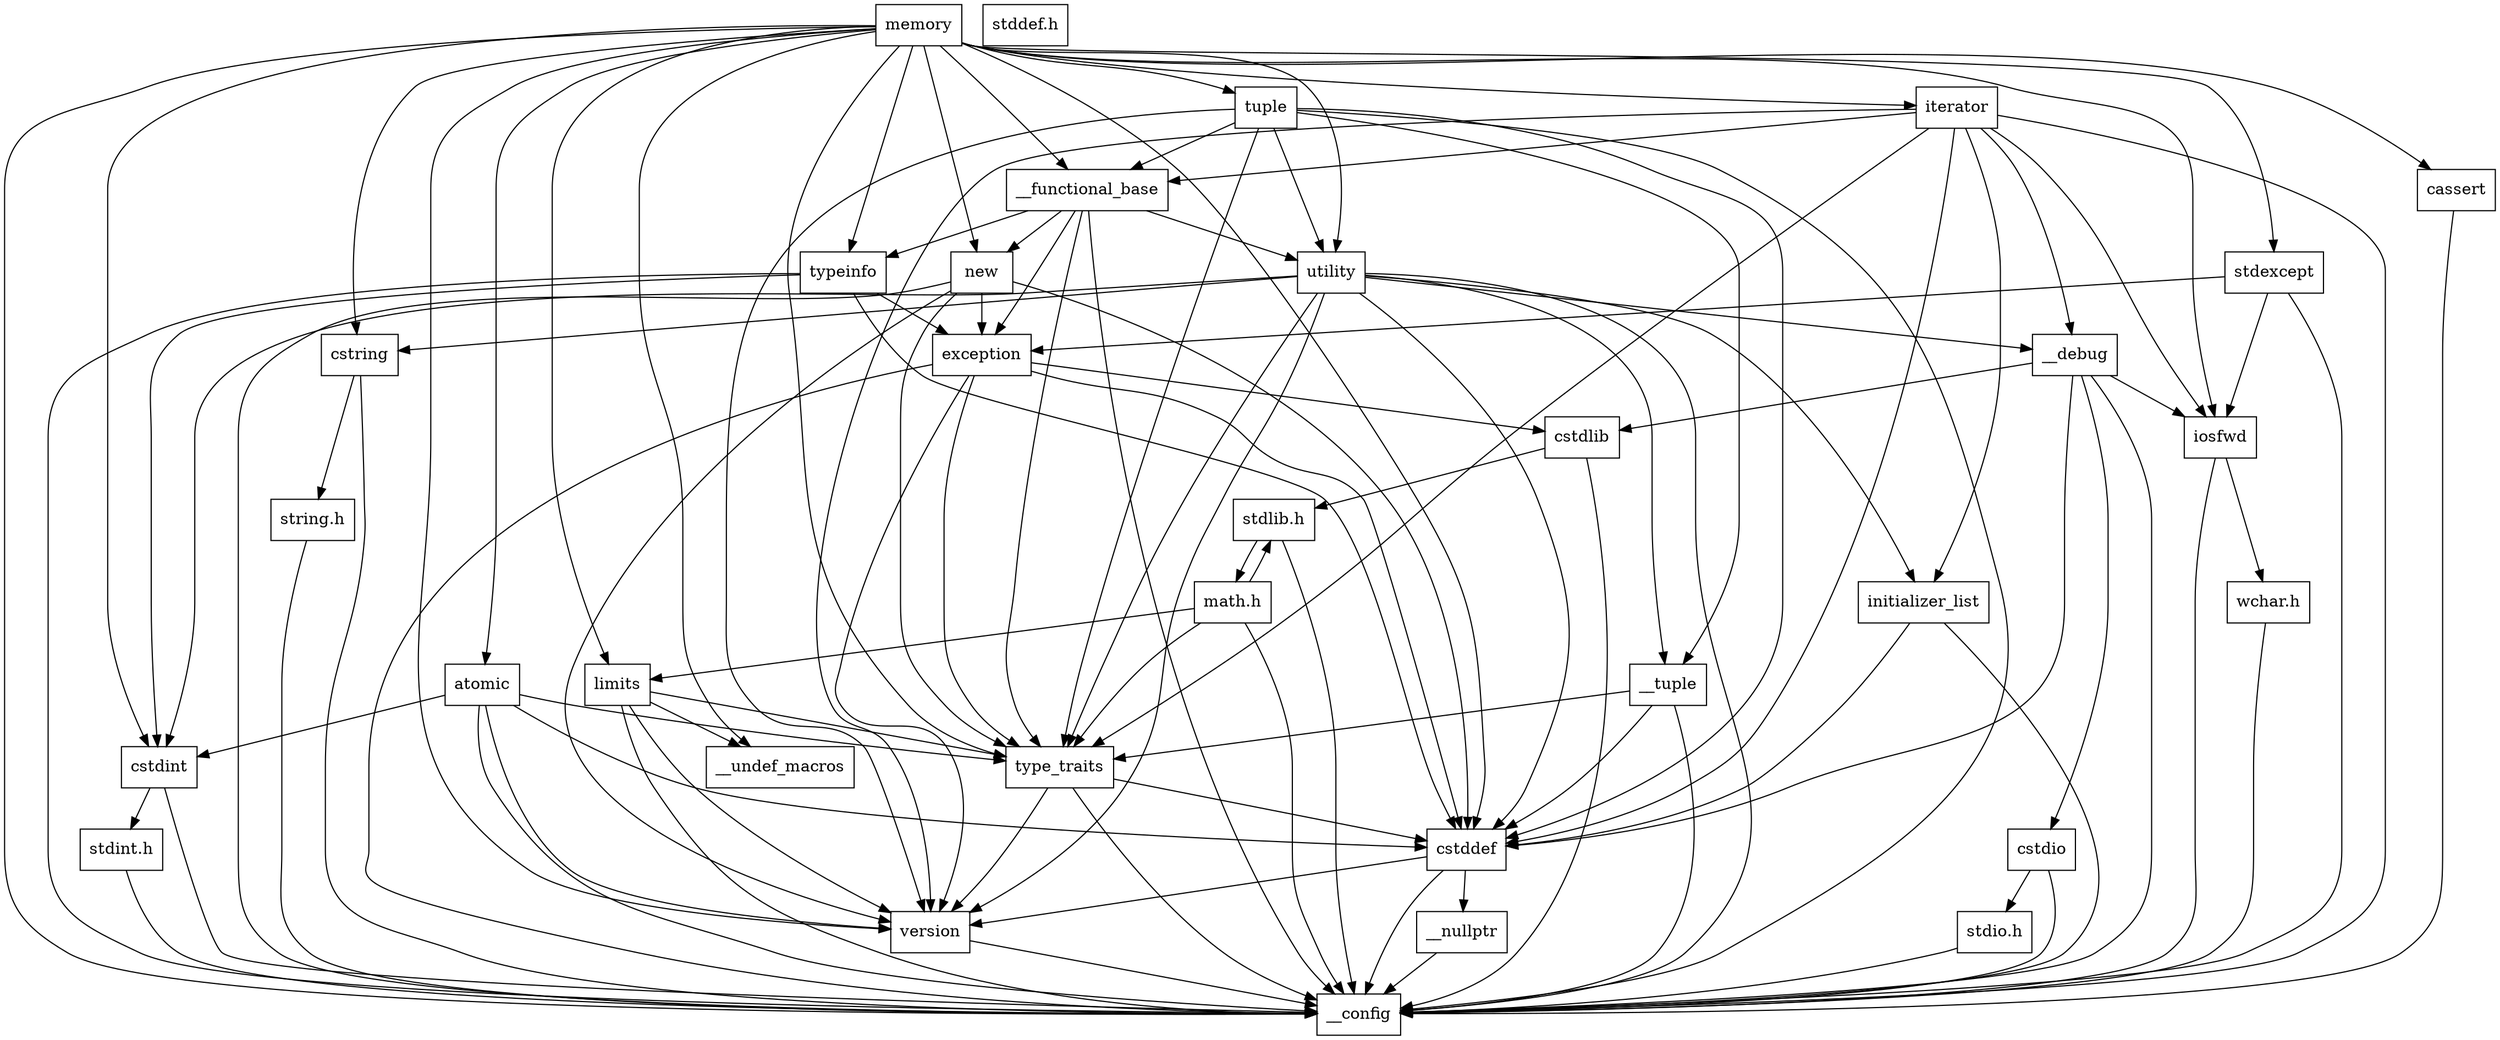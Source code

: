 digraph "dependencies" {
  header_1 [ shape="box", label="memory"];
  header_2 [ shape="box", label="__config"];
  header_11 [ shape="box", label="type_traits"];
  header_12 [ shape="box", label="cstddef"];
  header_13 [ shape="box", label="version"];
  header_16 [ shape="box", label="__nullptr"];
  header_17 [ shape="box", label="typeinfo"];
  header_18 [ shape="box", label="exception"];
  header_19 [ shape="box", label="cstdlib"];
  header_20 [ shape="box", label="stdlib.h"];
  header_23 [ shape="box", label="stddef.h"];
  header_54 [ shape="box", label="math.h"];
  header_66 [ shape="box", label="limits"];
  header_67 [ shape="box", label="__undef_macros"];
  header_68 [ shape="box", label="cstdint"];
  header_69 [ shape="box", label="stdint.h"];
  header_74 [ shape="box", label="new"];
  header_75 [ shape="box", label="utility"];
  header_76 [ shape="box", label="__tuple"];
  header_77 [ shape="box", label="initializer_list"];
  header_78 [ shape="box", label="cstring"];
  header_79 [ shape="box", label="string.h"];
  header_82 [ shape="box", label="__debug"];
  header_83 [ shape="box", label="iosfwd"];
  header_84 [ shape="box", label="wchar.h"];
  header_92 [ shape="box", label="cstdio"];
  header_93 [ shape="box", label="stdio.h"];
  header_102 [ shape="box", label="iterator"];
  header_103 [ shape="box", label="__functional_base"];
  header_104 [ shape="box", label="tuple"];
  header_105 [ shape="box", label="stdexcept"];
  header_106 [ shape="box", label="cassert"];
  header_108 [ shape="box", label="atomic"];
  header_20 -> header_2;
  header_20 -> header_54;
  header_11 -> header_2;
  header_11 -> header_12;
  header_11 -> header_13;
  header_69 -> header_2;
  header_68 -> header_2;
  header_68 -> header_69;
  header_77 -> header_2;
  header_77 -> header_12;
  header_17 -> header_2;
  header_17 -> header_18;
  header_17 -> header_12;
  header_17 -> header_68;
  header_79 -> header_2;
  header_18 -> header_2;
  header_18 -> header_12;
  header_18 -> header_19;
  header_18 -> header_11;
  header_18 -> header_13;
  header_102 -> header_2;
  header_102 -> header_83;
  header_102 -> header_103;
  header_102 -> header_11;
  header_102 -> header_12;
  header_102 -> header_77;
  header_102 -> header_13;
  header_102 -> header_82;
  header_19 -> header_2;
  header_19 -> header_20;
  header_1 -> header_2;
  header_1 -> header_11;
  header_1 -> header_17;
  header_1 -> header_12;
  header_1 -> header_68;
  header_1 -> header_74;
  header_1 -> header_75;
  header_1 -> header_66;
  header_1 -> header_102;
  header_1 -> header_103;
  header_1 -> header_83;
  header_1 -> header_104;
  header_1 -> header_105;
  header_1 -> header_78;
  header_1 -> header_106;
  header_1 -> header_108;
  header_1 -> header_13;
  header_1 -> header_67;
  header_93 -> header_2;
  header_106 -> header_2;
  header_103 -> header_2;
  header_103 -> header_11;
  header_103 -> header_17;
  header_103 -> header_18;
  header_103 -> header_74;
  header_103 -> header_75;
  header_54 -> header_2;
  header_54 -> header_20;
  header_54 -> header_11;
  header_54 -> header_66;
  header_13 -> header_2;
  header_66 -> header_2;
  header_66 -> header_11;
  header_66 -> header_67;
  header_66 -> header_13;
  header_82 -> header_2;
  header_82 -> header_83;
  header_82 -> header_19;
  header_82 -> header_92;
  header_82 -> header_12;
  header_75 -> header_2;
  header_75 -> header_76;
  header_75 -> header_11;
  header_75 -> header_77;
  header_75 -> header_12;
  header_75 -> header_78;
  header_75 -> header_68;
  header_75 -> header_13;
  header_75 -> header_82;
  header_76 -> header_2;
  header_76 -> header_12;
  header_76 -> header_11;
  header_16 -> header_2;
  header_104 -> header_2;
  header_104 -> header_76;
  header_104 -> header_12;
  header_104 -> header_11;
  header_104 -> header_103;
  header_104 -> header_75;
  header_104 -> header_13;
  header_108 -> header_2;
  header_108 -> header_12;
  header_108 -> header_68;
  header_108 -> header_11;
  header_108 -> header_13;
  header_74 -> header_2;
  header_74 -> header_18;
  header_74 -> header_11;
  header_74 -> header_12;
  header_74 -> header_13;
  header_84 -> header_2;
  header_78 -> header_2;
  header_78 -> header_79;
  header_92 -> header_2;
  header_92 -> header_93;
  header_12 -> header_2;
  header_12 -> header_13;
  header_12 -> header_16;
  header_83 -> header_2;
  header_83 -> header_84;
  header_105 -> header_2;
  header_105 -> header_18;
  header_105 -> header_83;
}